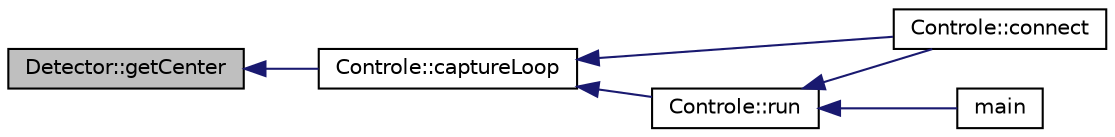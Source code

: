 digraph "Detector::getCenter"
{
  edge [fontname="Helvetica",fontsize="10",labelfontname="Helvetica",labelfontsize="10"];
  node [fontname="Helvetica",fontsize="10",shape=record];
  rankdir="LR";
  Node11 [label="Detector::getCenter",height=0.2,width=0.4,color="black", fillcolor="grey75", style="filled", fontcolor="black"];
  Node11 -> Node12 [dir="back",color="midnightblue",fontsize="10",style="solid",fontname="Helvetica"];
  Node12 [label="Controle::captureLoop",height=0.2,width=0.4,color="black", fillcolor="white", style="filled",URL="$class_controle.html#a80556d08591e48956c2811d2c7664e37"];
  Node12 -> Node13 [dir="back",color="midnightblue",fontsize="10",style="solid",fontname="Helvetica"];
  Node13 [label="Controle::connect",height=0.2,width=0.4,color="black", fillcolor="white", style="filled",URL="$class_controle.html#a4bede01b9018cab4780db162d1fa50dd"];
  Node12 -> Node14 [dir="back",color="midnightblue",fontsize="10",style="solid",fontname="Helvetica"];
  Node14 [label="Controle::run",height=0.2,width=0.4,color="black", fillcolor="white", style="filled",URL="$class_controle.html#a94be17f76a39de50ba2979a2e53b109e"];
  Node14 -> Node13 [dir="back",color="midnightblue",fontsize="10",style="solid",fontname="Helvetica"];
  Node14 -> Node15 [dir="back",color="midnightblue",fontsize="10",style="solid",fontname="Helvetica"];
  Node15 [label="main",height=0.2,width=0.4,color="black", fillcolor="white", style="filled",URL="$main_8cpp.html#ae66f6b31b5ad750f1fe042a706a4e3d4"];
}
